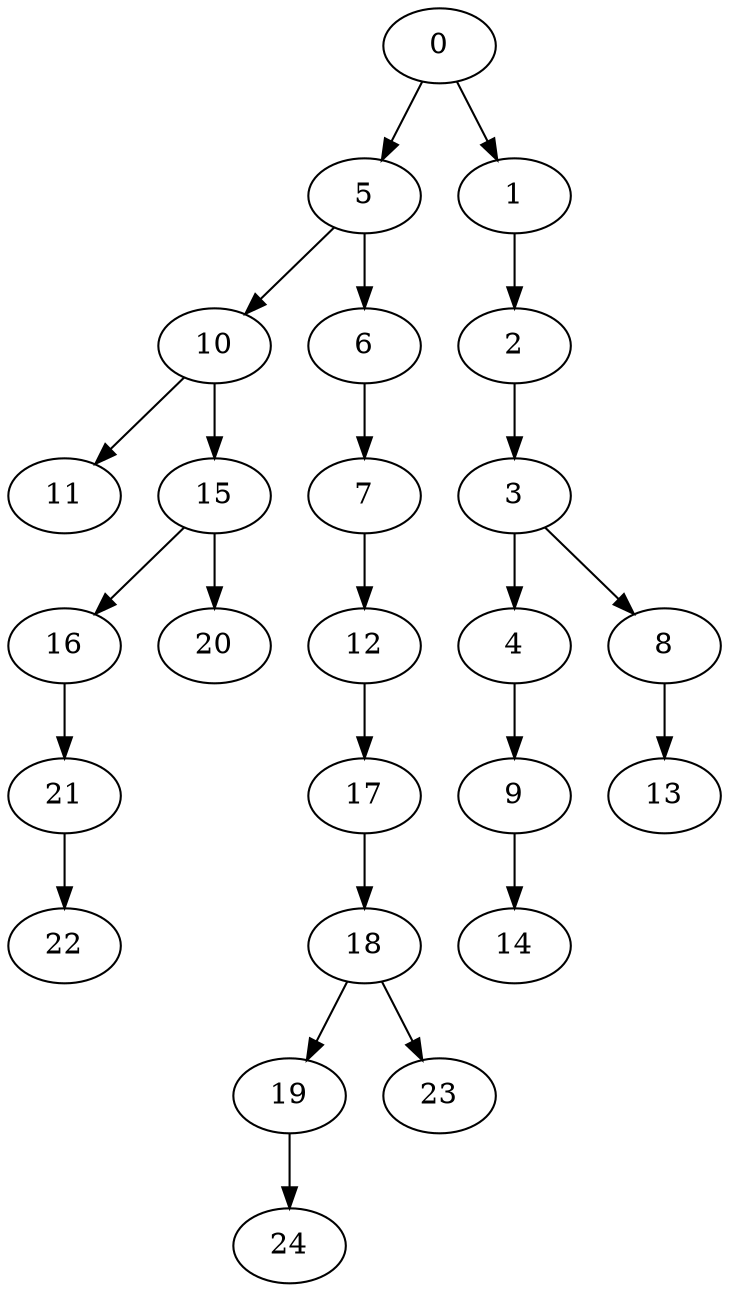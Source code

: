 digraph arbol {0 -> 5[Label=3];
5 -> 10[Label=1];
0 -> 1[Label=4];
5 -> 6[Label=4];
4 -> 9[Label=6];
3 -> 4[Label=5];
2 -> 3[Label=9];
1 -> 2[Label=8];
8 -> 13[Label=6];
9 -> 14[Label=8];
10 -> 11[Label=1];
6 -> 7[Label=4];
7 -> 12[Label=2];
10 -> 15[Label=4];
3 -> 8[Label=8];
12 -> 17[Label=2];
15 -> 16[Label=3];
15 -> 20[Label=7];
16 -> 21[Label=2];
17 -> 18[Label=2];
18 -> 19[Label=4];
18 -> 23[Label=1];
19 -> 24[Label=1];
21 -> 22[Label=4];
}